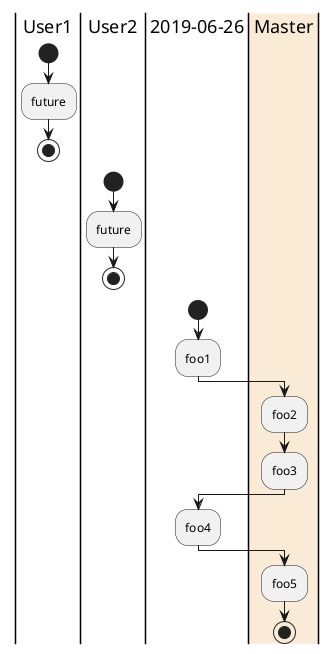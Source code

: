 @startuml
|User1|
start
:future;
stop
|User2|
start
:future;
stop
|2019-06-26|
start
:foo1;
|#AntiqueWhite|Master|
:foo2;
:foo3;
|2019-06-26|
:foo4;
|Master|
:foo5;
stop
@enduml